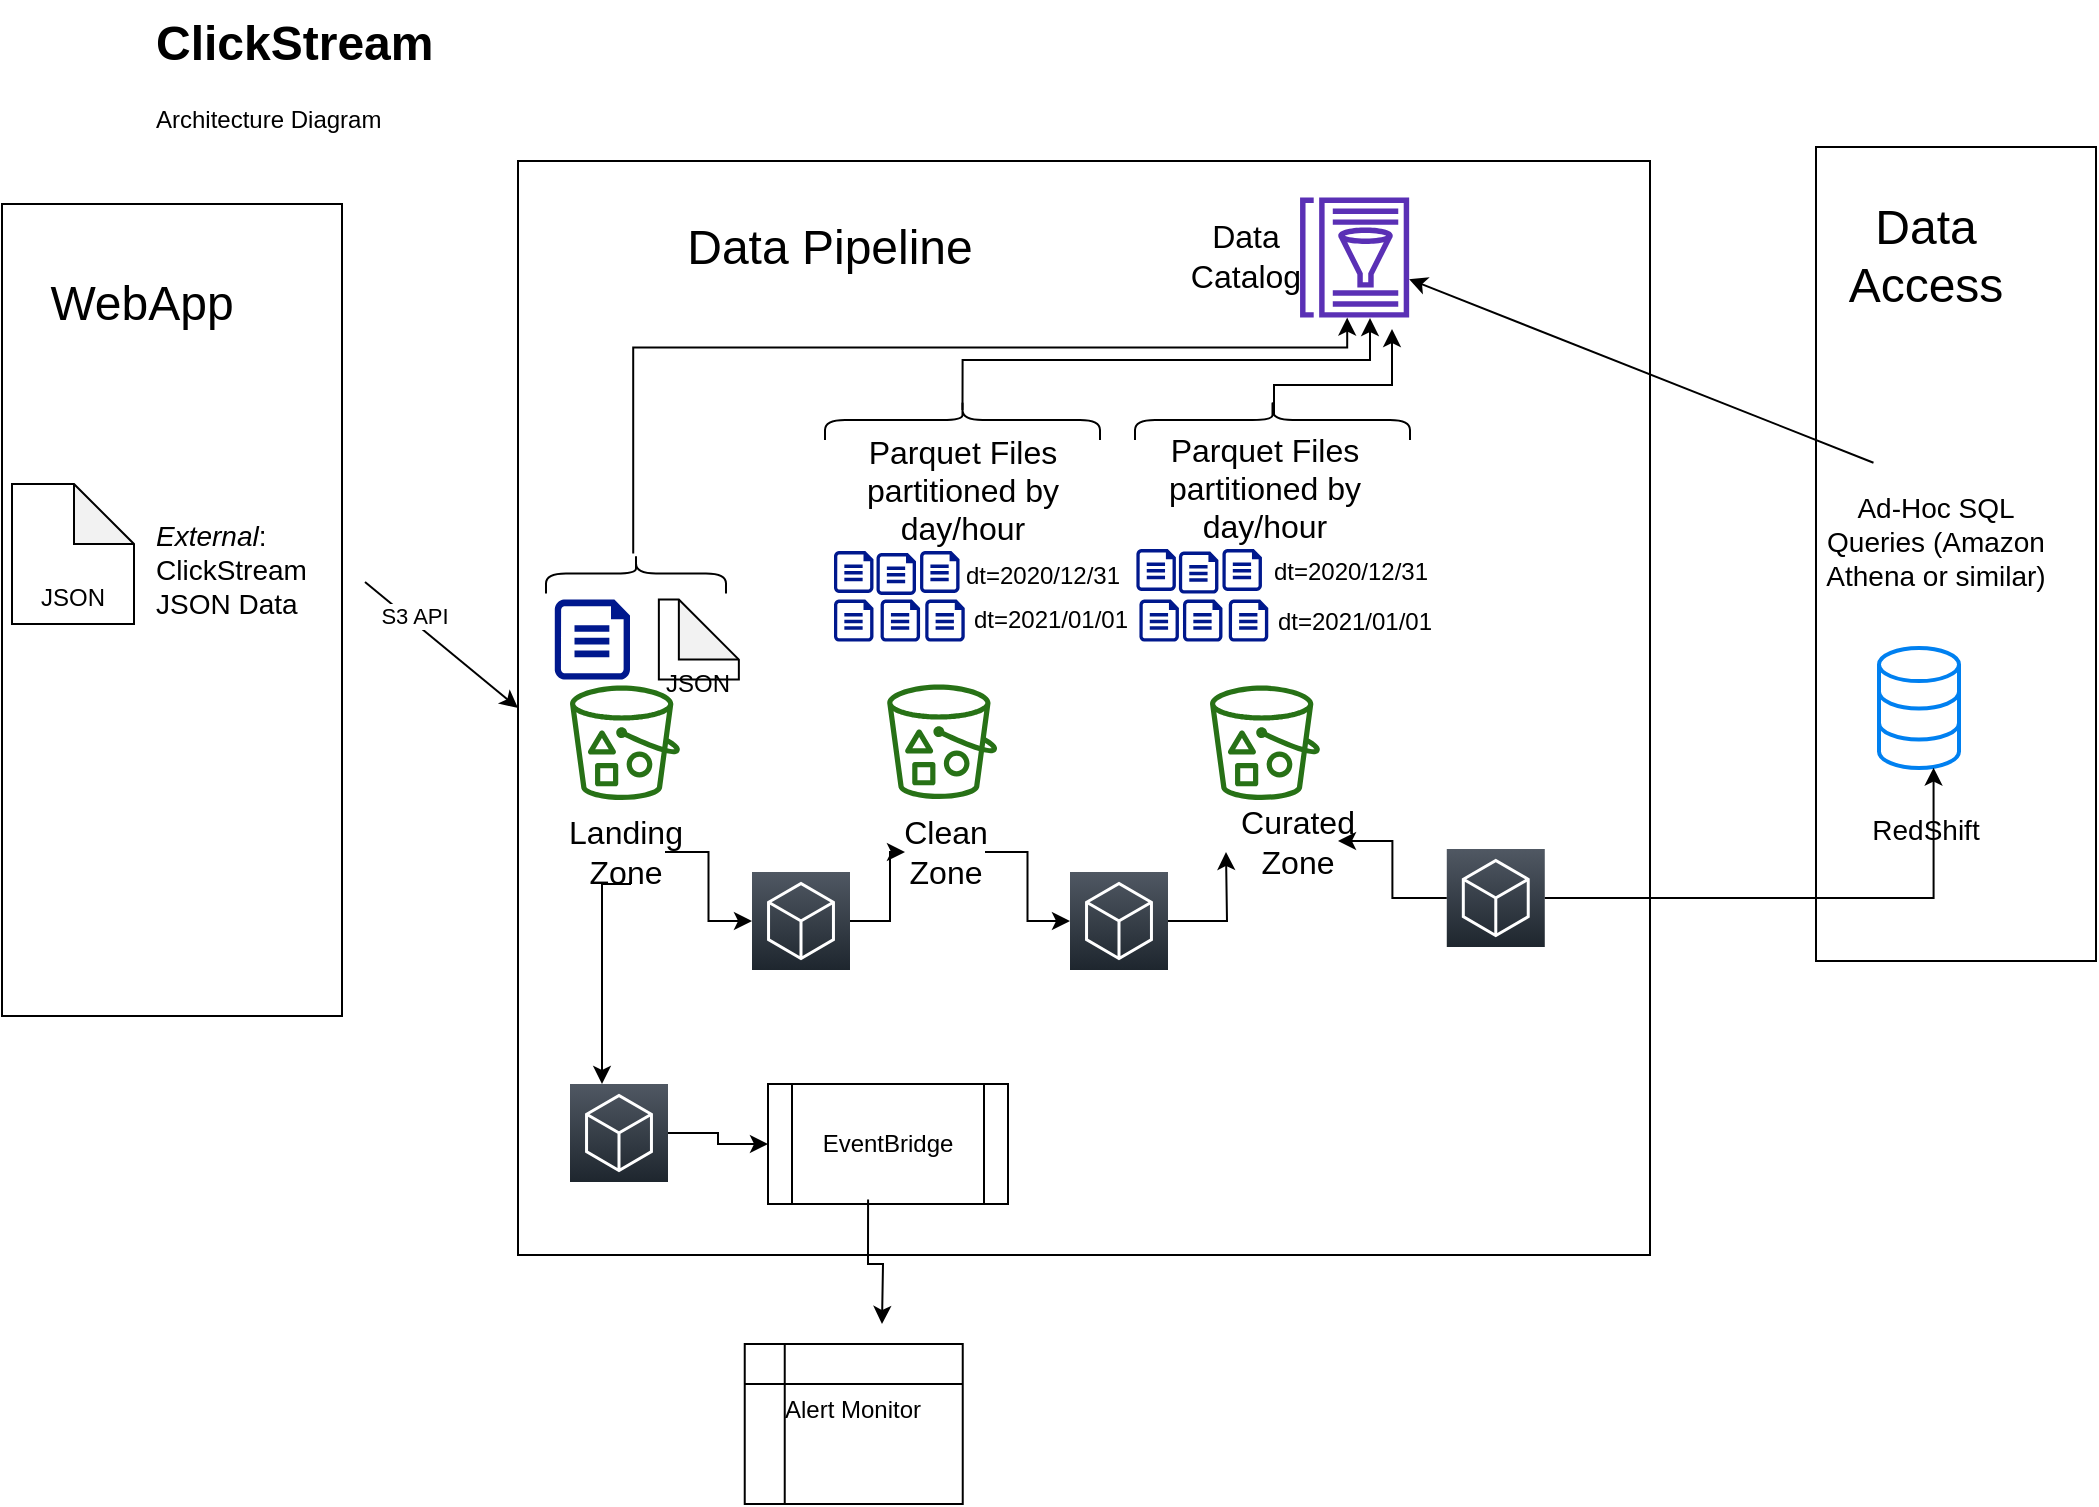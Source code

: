 <mxfile version="28.1.2">
  <diagram id="mUTb9pxzMLT0bge-f1Fd" name="Page-1">
    <mxGraphModel dx="2359" dy="681" grid="1" gridSize="10" guides="1" tooltips="1" connect="1" arrows="1" fold="1" page="1" pageScale="1" pageWidth="1000" pageHeight="400" math="0" shadow="0">
      <root>
        <mxCell id="0" />
        <mxCell id="1" parent="0" />
        <mxCell id="RHcwSjiIBb_lsm6HSe6R-1" value="" style="rounded=0;whiteSpace=wrap;html=1;" parent="1" vertex="1">
          <mxGeometry x="-970" y="110" width="170" height="406" as="geometry" />
        </mxCell>
        <mxCell id="RHcwSjiIBb_lsm6HSe6R-3" value="&lt;i&gt;External&lt;/i&gt;: ClickStream&lt;div&gt;JSON Data&lt;/div&gt;" style="text;html=1;strokeColor=none;fillColor=none;align=left;verticalAlign=middle;whiteSpace=wrap;rounded=0;fontSize=14;" parent="1" vertex="1">
          <mxGeometry x="-895" y="283" width="40" height="20" as="geometry" />
        </mxCell>
        <mxCell id="RHcwSjiIBb_lsm6HSe6R-5" value="&lt;div&gt;&lt;br&gt;&lt;/div&gt;&lt;div&gt;&lt;br&gt;&lt;/div&gt;&lt;div&gt;&lt;br&gt;&lt;/div&gt;&lt;div&gt;JSON&lt;/div&gt;" style="shape=note;whiteSpace=wrap;html=1;backgroundOutline=1;darkOpacity=0.05;" parent="1" vertex="1">
          <mxGeometry x="-965" y="250" width="61" height="70" as="geometry" />
        </mxCell>
        <mxCell id="RHcwSjiIBb_lsm6HSe6R-6" value="WebApp" style="text;html=1;strokeColor=none;fillColor=none;align=center;verticalAlign=middle;whiteSpace=wrap;rounded=0;fontSize=24;movable=1;resizable=1;rotatable=1;deletable=1;editable=1;locked=0;connectable=1;" parent="1" vertex="1">
          <mxGeometry x="-930" y="150" width="60" height="20" as="geometry" />
        </mxCell>
        <mxCell id="RHcwSjiIBb_lsm6HSe6R-12" value="" style="endArrow=classic;html=1;fontSize=14;exitX=0.893;exitY=0.84;exitDx=0;exitDy=0;exitPerimeter=0;entryX=0;entryY=0.5;entryDx=0;entryDy=0;" parent="1" target="RHcwSjiIBb_lsm6HSe6R-14" edge="1">
          <mxGeometry width="50" height="50" relative="1" as="geometry">
            <mxPoint x="-788.5" y="299" as="sourcePoint" />
            <mxPoint x="-716.5" y="298.258" as="targetPoint" />
          </mxGeometry>
        </mxCell>
        <mxCell id="0vZslAU4twVyiIt-fO-d-6" value="S3 API" style="edgeLabel;html=1;align=center;verticalAlign=middle;resizable=0;points=[];" vertex="1" connectable="0" parent="RHcwSjiIBb_lsm6HSe6R-12">
          <mxGeometry x="-0.403" y="2" relative="1" as="geometry">
            <mxPoint as="offset" />
          </mxGeometry>
        </mxCell>
        <mxCell id="RHcwSjiIBb_lsm6HSe6R-14" value="" style="rounded=0;whiteSpace=wrap;html=1;" parent="1" vertex="1">
          <mxGeometry x="-712" y="88.5" width="566" height="547" as="geometry" />
        </mxCell>
        <mxCell id="RHcwSjiIBb_lsm6HSe6R-15" value="Data Pipeline" style="text;html=1;strokeColor=none;fillColor=none;align=center;verticalAlign=middle;whiteSpace=wrap;rounded=0;fontSize=24;" parent="1" vertex="1">
          <mxGeometry x="-686" y="122" width="260" height="20" as="geometry" />
        </mxCell>
        <mxCell id="RHcwSjiIBb_lsm6HSe6R-16" value="" style="outlineConnect=0;fontColor=#232F3E;gradientColor=none;fillColor=#277116;strokeColor=none;dashed=0;verticalLabelPosition=bottom;verticalAlign=top;align=center;html=1;fontSize=12;fontStyle=0;aspect=fixed;pointerEvents=1;shape=mxgraph.aws4.bucket_with_objects;" parent="1" vertex="1">
          <mxGeometry x="-686" y="350.8" width="55" height="57.2" as="geometry" />
        </mxCell>
        <mxCell id="RHcwSjiIBb_lsm6HSe6R-17" value="" style="edgeStyle=orthogonalEdgeStyle;rounded=0;orthogonalLoop=1;jettySize=auto;html=1;fontSize=16;" parent="1" source="RHcwSjiIBb_lsm6HSe6R-18" target="RHcwSjiIBb_lsm6HSe6R-22" edge="1">
          <mxGeometry relative="1" as="geometry" />
        </mxCell>
        <mxCell id="RHcwSjiIBb_lsm6HSe6R-18" value="Landing Zone" style="text;html=1;strokeColor=none;fillColor=none;align=center;verticalAlign=middle;whiteSpace=wrap;rounded=0;fontSize=16;" parent="1" vertex="1">
          <mxGeometry x="-678.5" y="424" width="40" height="20" as="geometry" />
        </mxCell>
        <mxCell id="RHcwSjiIBb_lsm6HSe6R-19" value="" style="edgeStyle=orthogonalEdgeStyle;rounded=0;orthogonalLoop=1;jettySize=auto;html=1;fontSize=16;" parent="1" source="RHcwSjiIBb_lsm6HSe6R-20" target="RHcwSjiIBb_lsm6HSe6R-25" edge="1">
          <mxGeometry relative="1" as="geometry" />
        </mxCell>
        <mxCell id="RHcwSjiIBb_lsm6HSe6R-20" value="Clean Zone" style="text;html=1;strokeColor=none;fillColor=none;align=center;verticalAlign=middle;whiteSpace=wrap;rounded=0;fontSize=16;" parent="1" vertex="1">
          <mxGeometry x="-518.5" y="424" width="40" height="20" as="geometry" />
        </mxCell>
        <mxCell id="RHcwSjiIBb_lsm6HSe6R-21" value="" style="edgeStyle=orthogonalEdgeStyle;rounded=0;orthogonalLoop=1;jettySize=auto;html=1;fontSize=16;" parent="1" source="RHcwSjiIBb_lsm6HSe6R-22" target="RHcwSjiIBb_lsm6HSe6R-20" edge="1">
          <mxGeometry relative="1" as="geometry" />
        </mxCell>
        <mxCell id="RHcwSjiIBb_lsm6HSe6R-22" value="" style="gradientDirection=north;outlineConnect=0;fontColor=#232F3E;gradientColor=#505863;fillColor=#1E262E;strokeColor=#ffffff;dashed=0;verticalLabelPosition=bottom;verticalAlign=top;align=center;html=1;fontSize=12;fontStyle=0;aspect=fixed;shape=mxgraph.aws4.resourceIcon;resIcon=mxgraph.aws4.general;" parent="1" vertex="1">
          <mxGeometry x="-595" y="444" width="49" height="49" as="geometry" />
        </mxCell>
        <mxCell id="RHcwSjiIBb_lsm6HSe6R-23" value="" style="outlineConnect=0;fontColor=#232F3E;gradientColor=none;fillColor=#277116;strokeColor=none;dashed=0;verticalLabelPosition=bottom;verticalAlign=top;align=center;html=1;fontSize=12;fontStyle=0;aspect=fixed;pointerEvents=1;shape=mxgraph.aws4.bucket_with_objects;" parent="1" vertex="1">
          <mxGeometry x="-366" y="350.8" width="55" height="57.2" as="geometry" />
        </mxCell>
        <mxCell id="RHcwSjiIBb_lsm6HSe6R-24" value="" style="edgeStyle=orthogonalEdgeStyle;rounded=0;orthogonalLoop=1;jettySize=auto;html=1;fontSize=16;" parent="1" source="RHcwSjiIBb_lsm6HSe6R-25" edge="1">
          <mxGeometry relative="1" as="geometry">
            <mxPoint x="-358" y="434" as="targetPoint" />
          </mxGeometry>
        </mxCell>
        <mxCell id="RHcwSjiIBb_lsm6HSe6R-25" value="" style="gradientDirection=north;outlineConnect=0;fontColor=#232F3E;gradientColor=#505863;fillColor=#1E262E;strokeColor=#ffffff;dashed=0;verticalLabelPosition=bottom;verticalAlign=top;align=center;html=1;fontSize=12;fontStyle=0;aspect=fixed;shape=mxgraph.aws4.resourceIcon;resIcon=mxgraph.aws4.general;" parent="1" vertex="1">
          <mxGeometry x="-436" y="444" width="49" height="49" as="geometry" />
        </mxCell>
        <mxCell id="RHcwSjiIBb_lsm6HSe6R-27" value="" style="shape=curlyBracket;whiteSpace=wrap;html=1;rounded=1;fontSize=14;direction=south;" parent="1" vertex="1">
          <mxGeometry x="-698" y="284.8" width="90" height="20" as="geometry" />
        </mxCell>
        <mxCell id="RHcwSjiIBb_lsm6HSe6R-28" value="" style="aspect=fixed;pointerEvents=1;shadow=0;dashed=0;html=1;strokeColor=none;labelPosition=center;verticalLabelPosition=bottom;verticalAlign=top;align=center;fillColor=#00188D;shape=mxgraph.azure.file;fontSize=16;" parent="1" vertex="1">
          <mxGeometry x="-693.6" y="307.8" width="37.6" height="40" as="geometry" />
        </mxCell>
        <mxCell id="RHcwSjiIBb_lsm6HSe6R-29" value="Parquet Files partitioned by day/hour" style="text;html=1;strokeColor=none;fillColor=none;align=center;verticalAlign=middle;whiteSpace=wrap;rounded=0;fontSize=16;" parent="1" vertex="1">
          <mxGeometry x="-407.2" y="242" width="137.4" height="20" as="geometry" />
        </mxCell>
        <mxCell id="RHcwSjiIBb_lsm6HSe6R-33" value="Parquet Files partitioned by day/hour" style="text;html=1;strokeColor=none;fillColor=none;align=center;verticalAlign=middle;whiteSpace=wrap;rounded=0;fontSize=16;" parent="1" vertex="1">
          <mxGeometry x="-558.4" y="243" width="137.4" height="20" as="geometry" />
        </mxCell>
        <mxCell id="RHcwSjiIBb_lsm6HSe6R-37" value="" style="shape=curlyBracket;whiteSpace=wrap;html=1;rounded=1;fontSize=14;direction=south;" parent="1" vertex="1">
          <mxGeometry x="-403.5" y="208" width="137.5" height="20" as="geometry" />
        </mxCell>
        <mxCell id="RHcwSjiIBb_lsm6HSe6R-38" value="" style="shape=curlyBracket;whiteSpace=wrap;html=1;rounded=1;fontSize=14;direction=south;" parent="1" vertex="1">
          <mxGeometry x="-558.5" y="208" width="137.5" height="20" as="geometry" />
        </mxCell>
        <mxCell id="RHcwSjiIBb_lsm6HSe6R-39" value="" style="edgeStyle=orthogonalEdgeStyle;rounded=0;orthogonalLoop=1;jettySize=auto;html=1;fontSize=14;exitX=0.1;exitY=0.5;exitDx=0;exitDy=0;exitPerimeter=0;" parent="1" edge="1">
          <mxGeometry relative="1" as="geometry">
            <mxPoint x="-286" y="167" as="targetPoint" />
            <Array as="points">
              <mxPoint x="-490" y="188" />
              <mxPoint x="-286" y="188" />
            </Array>
            <mxPoint x="-489.75" y="213" as="sourcePoint" />
          </mxGeometry>
        </mxCell>
        <mxCell id="RHcwSjiIBb_lsm6HSe6R-43" value="&lt;div&gt;&lt;br&gt;&lt;/div&gt;&lt;div&gt;&lt;br&gt;&lt;/div&gt;&lt;div&gt;&lt;br&gt;&lt;/div&gt;&lt;div&gt;JSON&lt;/div&gt;" style="shape=note;whiteSpace=wrap;html=1;backgroundOutline=1;darkOpacity=0.05;" parent="1" vertex="1">
          <mxGeometry x="-641.57" y="307.8" width="40" height="40" as="geometry" />
        </mxCell>
        <mxCell id="RHcwSjiIBb_lsm6HSe6R-44" value="" style="outlineConnect=0;fontColor=#232F3E;gradientColor=none;fillColor=#5A30B5;strokeColor=none;dashed=0;verticalLabelPosition=bottom;verticalAlign=top;align=center;html=1;fontSize=12;fontStyle=0;aspect=fixed;pointerEvents=1;shape=mxgraph.aws4.glue_data_catalog;" parent="1" vertex="1">
          <mxGeometry x="-321.39" y="106.8" width="55.39" height="60" as="geometry" />
        </mxCell>
        <mxCell id="RHcwSjiIBb_lsm6HSe6R-45" value="" style="edgeStyle=orthogonalEdgeStyle;rounded=0;orthogonalLoop=1;jettySize=auto;html=1;fontSize=14;" parent="1" edge="1">
          <mxGeometry relative="1" as="geometry">
            <Array as="points">
              <mxPoint x="-654.39" y="181.8" />
              <mxPoint x="-297.39" y="181.8" />
            </Array>
            <mxPoint x="-297.39" y="166.8" as="targetPoint" />
            <mxPoint x="-654.39" y="284.8" as="sourcePoint" />
          </mxGeometry>
        </mxCell>
        <mxCell id="RHcwSjiIBb_lsm6HSe6R-66" value="" style="outlineConnect=0;fontColor=#232F3E;gradientColor=none;fillColor=#277116;strokeColor=none;dashed=0;verticalLabelPosition=bottom;verticalAlign=top;align=center;html=1;fontSize=12;fontStyle=0;aspect=fixed;pointerEvents=1;shape=mxgraph.aws4.bucket_with_objects;" parent="1" vertex="1">
          <mxGeometry x="-527.4" y="350.3" width="55" height="57.2" as="geometry" />
        </mxCell>
        <mxCell id="RHcwSjiIBb_lsm6HSe6R-67" value="" style="aspect=fixed;pointerEvents=1;shadow=0;dashed=0;html=1;strokeColor=none;labelPosition=center;verticalLabelPosition=bottom;verticalAlign=top;align=center;fillColor=#00188D;shape=mxgraph.azure.file;fontSize=16;" parent="1" vertex="1">
          <mxGeometry x="-402.8" y="282.5" width="19.74" height="21" as="geometry" />
        </mxCell>
        <mxCell id="RHcwSjiIBb_lsm6HSe6R-68" value="" style="aspect=fixed;pointerEvents=1;shadow=0;dashed=0;html=1;strokeColor=none;labelPosition=center;verticalLabelPosition=bottom;verticalAlign=top;align=center;fillColor=#00188D;shape=mxgraph.azure.file;fontSize=16;" parent="1" vertex="1">
          <mxGeometry x="-359.77" y="282.5" width="19.74" height="21" as="geometry" />
        </mxCell>
        <mxCell id="RHcwSjiIBb_lsm6HSe6R-69" value="" style="aspect=fixed;pointerEvents=1;shadow=0;dashed=0;html=1;strokeColor=none;labelPosition=center;verticalLabelPosition=bottom;verticalAlign=top;align=center;fillColor=#00188D;shape=mxgraph.azure.file;fontSize=16;" parent="1" vertex="1">
          <mxGeometry x="-554" y="283.5" width="19.74" height="21" as="geometry" />
        </mxCell>
        <mxCell id="RHcwSjiIBb_lsm6HSe6R-70" value="" style="aspect=fixed;pointerEvents=1;shadow=0;dashed=0;html=1;strokeColor=none;labelPosition=center;verticalLabelPosition=bottom;verticalAlign=top;align=center;fillColor=#00188D;shape=mxgraph.azure.file;fontSize=16;" parent="1" vertex="1">
          <mxGeometry x="-510.97" y="283.5" width="19.74" height="21" as="geometry" />
        </mxCell>
        <mxCell id="RHcwSjiIBb_lsm6HSe6R-71" value="" style="aspect=fixed;pointerEvents=1;shadow=0;dashed=0;html=1;strokeColor=none;labelPosition=center;verticalLabelPosition=bottom;verticalAlign=top;align=center;fillColor=#00188D;shape=mxgraph.azure.file;fontSize=16;" parent="1" vertex="1">
          <mxGeometry x="-508.37" y="307.8" width="19.74" height="21" as="geometry" />
        </mxCell>
        <mxCell id="RHcwSjiIBb_lsm6HSe6R-72" value="" style="aspect=fixed;pointerEvents=1;shadow=0;dashed=0;html=1;strokeColor=none;labelPosition=center;verticalLabelPosition=bottom;verticalAlign=top;align=center;fillColor=#00188D;shape=mxgraph.azure.file;fontSize=16;" parent="1" vertex="1">
          <mxGeometry x="-532.74" y="284.5" width="19.74" height="21" as="geometry" />
        </mxCell>
        <mxCell id="RHcwSjiIBb_lsm6HSe6R-73" value="dt=2020/12/31" style="text;html=1;strokeColor=none;fillColor=none;align=center;verticalAlign=middle;whiteSpace=wrap;rounded=0;fontSize=12;" parent="1" vertex="1">
          <mxGeometry x="-491.23" y="285.5" width="82.63" height="20" as="geometry" />
        </mxCell>
        <mxCell id="RHcwSjiIBb_lsm6HSe6R-75" value="dt=2020/12/31" style="text;html=1;strokeColor=none;fillColor=none;align=center;verticalAlign=middle;whiteSpace=wrap;rounded=0;fontSize=12;" parent="1" vertex="1">
          <mxGeometry x="-339.02" y="283.5" width="86.76" height="21" as="geometry" />
        </mxCell>
        <mxCell id="RHcwSjiIBb_lsm6HSe6R-76" value="dt=2021/01/01" style="text;html=1;strokeColor=none;fillColor=none;align=center;verticalAlign=middle;whiteSpace=wrap;rounded=0;fontSize=12;" parent="1" vertex="1">
          <mxGeometry x="-334.89" y="308.8" width="82.63" height="20" as="geometry" />
        </mxCell>
        <mxCell id="RHcwSjiIBb_lsm6HSe6R-79" value="" style="aspect=fixed;pointerEvents=1;shadow=0;dashed=0;html=1;strokeColor=none;labelPosition=center;verticalLabelPosition=bottom;verticalAlign=top;align=center;fillColor=#00188D;shape=mxgraph.azure.file;fontSize=16;" parent="1" vertex="1">
          <mxGeometry x="-530.71" y="307.8" width="19.74" height="21" as="geometry" />
        </mxCell>
        <mxCell id="RHcwSjiIBb_lsm6HSe6R-80" value="" style="aspect=fixed;pointerEvents=1;shadow=0;dashed=0;html=1;strokeColor=none;labelPosition=center;verticalLabelPosition=bottom;verticalAlign=top;align=center;fillColor=#00188D;shape=mxgraph.azure.file;fontSize=16;" parent="1" vertex="1">
          <mxGeometry x="-554" y="307.8" width="19.74" height="21" as="geometry" />
        </mxCell>
        <mxCell id="RHcwSjiIBb_lsm6HSe6R-81" value="" style="aspect=fixed;pointerEvents=1;shadow=0;dashed=0;html=1;strokeColor=none;labelPosition=center;verticalLabelPosition=bottom;verticalAlign=top;align=center;fillColor=#00188D;shape=mxgraph.azure.file;fontSize=16;" parent="1" vertex="1">
          <mxGeometry x="-381.54" y="283.8" width="19.74" height="21" as="geometry" />
        </mxCell>
        <mxCell id="RHcwSjiIBb_lsm6HSe6R-82" value="" style="aspect=fixed;pointerEvents=1;shadow=0;dashed=0;html=1;strokeColor=none;labelPosition=center;verticalLabelPosition=bottom;verticalAlign=top;align=center;fillColor=#00188D;shape=mxgraph.azure.file;fontSize=16;" parent="1" vertex="1">
          <mxGeometry x="-379.51" y="307.8" width="19.74" height="21" as="geometry" />
        </mxCell>
        <mxCell id="RHcwSjiIBb_lsm6HSe6R-83" value="" style="aspect=fixed;pointerEvents=1;shadow=0;dashed=0;html=1;strokeColor=none;labelPosition=center;verticalLabelPosition=bottom;verticalAlign=top;align=center;fillColor=#00188D;shape=mxgraph.azure.file;fontSize=16;" parent="1" vertex="1">
          <mxGeometry x="-401.28" y="307.8" width="19.74" height="21" as="geometry" />
        </mxCell>
        <mxCell id="RHcwSjiIBb_lsm6HSe6R-88" value="" style="aspect=fixed;pointerEvents=1;shadow=0;dashed=0;html=1;strokeColor=none;labelPosition=center;verticalLabelPosition=bottom;verticalAlign=top;align=center;fillColor=#00188D;shape=mxgraph.azure.file;fontSize=16;" parent="1" vertex="1">
          <mxGeometry x="-356.61" y="307.8" width="19.74" height="21" as="geometry" />
        </mxCell>
        <mxCell id="RHcwSjiIBb_lsm6HSe6R-89" value="dt=2021/01/01" style="text;html=1;strokeColor=none;fillColor=none;align=center;verticalAlign=middle;whiteSpace=wrap;rounded=0;fontSize=12;" parent="1" vertex="1">
          <mxGeometry x="-487" y="307.5" width="82.63" height="20" as="geometry" />
        </mxCell>
        <mxCell id="RHcwSjiIBb_lsm6HSe6R-90" value="Curated Zone" style="text;html=1;strokeColor=none;fillColor=none;align=center;verticalAlign=middle;whiteSpace=wrap;rounded=0;fontSize=16;" parent="1" vertex="1">
          <mxGeometry x="-342" y="418.5" width="40" height="20" as="geometry" />
        </mxCell>
        <mxCell id="RHcwSjiIBb_lsm6HSe6R-92" value="" style="edgeStyle=orthogonalEdgeStyle;rounded=0;orthogonalLoop=1;jettySize=auto;html=1;fontSize=14;exitX=0.1;exitY=0.5;exitDx=0;exitDy=0;exitPerimeter=0;" parent="1" edge="1">
          <mxGeometry relative="1" as="geometry">
            <mxPoint x="-275" y="172.5" as="targetPoint" />
            <Array as="points">
              <mxPoint x="-334" y="200.5" />
              <mxPoint x="-275" y="200.5" />
            </Array>
            <mxPoint x="-334" y="215.5" as="sourcePoint" />
          </mxGeometry>
        </mxCell>
        <mxCell id="RHcwSjiIBb_lsm6HSe6R-93" value="" style="rounded=0;whiteSpace=wrap;html=1;" parent="1" vertex="1">
          <mxGeometry x="-63" y="81.5" width="140" height="407" as="geometry" />
        </mxCell>
        <mxCell id="RHcwSjiIBb_lsm6HSe6R-94" value="Data Access" style="text;html=1;strokeColor=none;fillColor=none;align=center;verticalAlign=middle;whiteSpace=wrap;rounded=0;fontSize=24;" parent="1" vertex="1">
          <mxGeometry x="-73" y="125.5" width="130" height="20" as="geometry" />
        </mxCell>
        <mxCell id="RHcwSjiIBb_lsm6HSe6R-97" value="" style="shape=image;html=1;verticalAlign=top;verticalLabelPosition=bottom;labelBackgroundColor=#ffffff;imageAspect=0;aspect=fixed;image=https://cdn2.iconfinder.com/data/icons/strongicon-vol-24-free/24/filetype-15-128.png;fontSize=14;align=left;" parent="1" vertex="1">
          <mxGeometry x="-34.25" y="200.0" width="52.5" height="52.5" as="geometry" />
        </mxCell>
        <mxCell id="RHcwSjiIBb_lsm6HSe6R-98" value="Ad-Hoc SQL Queries (Amazon Athena or similar)" style="text;html=1;strokeColor=none;fillColor=none;align=center;verticalAlign=middle;whiteSpace=wrap;rounded=0;fontSize=14;" parent="1" vertex="1">
          <mxGeometry x="-63" y="269" width="120" height="20" as="geometry" />
        </mxCell>
        <mxCell id="RHcwSjiIBb_lsm6HSe6R-102" value="" style="endArrow=classic;html=1;fontSize=24;exitX=0;exitY=0.75;exitDx=0;exitDy=0;" parent="1" edge="1" target="RHcwSjiIBb_lsm6HSe6R-44" source="RHcwSjiIBb_lsm6HSe6R-97">
          <mxGeometry width="50" height="50" relative="1" as="geometry">
            <mxPoint x="-32" y="343" as="sourcePoint" />
            <mxPoint x="-112" y="320" as="targetPoint" />
          </mxGeometry>
        </mxCell>
        <mxCell id="0vZslAU4twVyiIt-fO-d-4" value="" style="html=1;verticalLabelPosition=bottom;align=center;labelBackgroundColor=#ffffff;verticalAlign=top;strokeWidth=2;strokeColor=#0080F0;shadow=0;dashed=0;shape=mxgraph.ios7.icons.data;fontSize=16;" vertex="1" parent="1">
          <mxGeometry x="-31.5" y="332" width="40" height="60" as="geometry" />
        </mxCell>
        <mxCell id="0vZslAU4twVyiIt-fO-d-5" value="RedShift" style="text;html=1;strokeColor=none;fillColor=none;align=center;verticalAlign=middle;whiteSpace=wrap;rounded=0;fontSize=14;" vertex="1" parent="1">
          <mxGeometry x="-68" y="412.5" width="120" height="20" as="geometry" />
        </mxCell>
        <mxCell id="0vZslAU4twVyiIt-fO-d-8" value="Data Catalog" style="text;html=1;strokeColor=none;fillColor=none;align=center;verticalAlign=middle;whiteSpace=wrap;rounded=0;fontSize=16;" vertex="1" parent="1">
          <mxGeometry x="-368" y="125.5" width="40" height="20" as="geometry" />
        </mxCell>
        <mxCell id="0vZslAU4twVyiIt-fO-d-10" value="" style="gradientDirection=north;outlineConnect=0;fontColor=#232F3E;gradientColor=#505863;fillColor=#1E262E;strokeColor=#ffffff;dashed=0;verticalLabelPosition=bottom;verticalAlign=top;align=center;html=1;fontSize=12;fontStyle=0;aspect=fixed;shape=mxgraph.aws4.resourceIcon;resIcon=mxgraph.aws4.general;" vertex="1" parent="1">
          <mxGeometry x="-247.61" y="432.5" width="49" height="49" as="geometry" />
        </mxCell>
        <mxCell id="0vZslAU4twVyiIt-fO-d-12" value="" style="edgeStyle=orthogonalEdgeStyle;rounded=0;orthogonalLoop=1;jettySize=auto;html=1;fontSize=16;" edge="1" parent="1" source="0vZslAU4twVyiIt-fO-d-10" target="RHcwSjiIBb_lsm6HSe6R-90">
          <mxGeometry relative="1" as="geometry">
            <mxPoint x="-261" y="450" as="targetPoint" />
            <mxPoint x="-290" y="485" as="sourcePoint" />
          </mxGeometry>
        </mxCell>
        <mxCell id="0vZslAU4twVyiIt-fO-d-11" value="" style="edgeStyle=orthogonalEdgeStyle;rounded=0;orthogonalLoop=1;jettySize=auto;html=1;entryX=0.682;entryY=0.997;entryDx=0;entryDy=0;entryPerimeter=0;" edge="1" parent="1" source="0vZslAU4twVyiIt-fO-d-10" target="0vZslAU4twVyiIt-fO-d-4">
          <mxGeometry relative="1" as="geometry">
            <mxPoint x="-40" y="380" as="sourcePoint" />
            <mxPoint x="-90" y="380" as="targetPoint" />
          </mxGeometry>
        </mxCell>
        <mxCell id="0vZslAU4twVyiIt-fO-d-13" value="EventBridge" style="shape=process;whiteSpace=wrap;html=1;backgroundOutline=1;" vertex="1" parent="1">
          <mxGeometry x="-587" y="550" width="120" height="60" as="geometry" />
        </mxCell>
        <mxCell id="0vZslAU4twVyiIt-fO-d-14" value="" style="edgeStyle=orthogonalEdgeStyle;rounded=0;orthogonalLoop=1;jettySize=auto;html=1;fontSize=16;" edge="1" parent="1" target="0vZslAU4twVyiIt-fO-d-15">
          <mxGeometry relative="1" as="geometry">
            <mxPoint x="-848.6" y="412.5" as="targetPoint" />
            <mxPoint x="-656" y="449" as="sourcePoint" />
            <Array as="points">
              <mxPoint x="-656" y="450" />
              <mxPoint x="-670" y="450" />
              <mxPoint x="-670" y="575" />
            </Array>
          </mxGeometry>
        </mxCell>
        <mxCell id="0vZslAU4twVyiIt-fO-d-18" value="" style="edgeStyle=orthogonalEdgeStyle;rounded=0;orthogonalLoop=1;jettySize=auto;html=1;" edge="1" parent="1" source="0vZslAU4twVyiIt-fO-d-15" target="0vZslAU4twVyiIt-fO-d-13">
          <mxGeometry relative="1" as="geometry" />
        </mxCell>
        <mxCell id="0vZslAU4twVyiIt-fO-d-15" value="" style="gradientDirection=north;outlineConnect=0;fontColor=#232F3E;gradientColor=#505863;fillColor=#1E262E;strokeColor=#ffffff;dashed=0;verticalLabelPosition=bottom;verticalAlign=top;align=center;html=1;fontSize=12;fontStyle=0;aspect=fixed;shape=mxgraph.aws4.resourceIcon;resIcon=mxgraph.aws4.general;" vertex="1" parent="1">
          <mxGeometry x="-686" y="550" width="49" height="49" as="geometry" />
        </mxCell>
        <mxCell id="0vZslAU4twVyiIt-fO-d-16" value="" style="edgeStyle=orthogonalEdgeStyle;rounded=0;orthogonalLoop=1;jettySize=auto;html=1;fontSize=16;exitX=0.417;exitY=0.963;exitDx=0;exitDy=0;exitPerimeter=0;" edge="1" parent="1" source="0vZslAU4twVyiIt-fO-d-13">
          <mxGeometry relative="1" as="geometry">
            <mxPoint x="-547" y="670" as="sourcePoint" />
            <mxPoint x="-530" y="670" as="targetPoint" />
          </mxGeometry>
        </mxCell>
        <mxCell id="0vZslAU4twVyiIt-fO-d-17" value="Alert Monitor&lt;div&gt;&lt;br&gt;&lt;/div&gt;" style="shape=internalStorage;whiteSpace=wrap;html=1;backgroundOutline=1;" vertex="1" parent="1">
          <mxGeometry x="-598.63" y="680" width="109" height="80" as="geometry" />
        </mxCell>
        <mxCell id="0vZslAU4twVyiIt-fO-d-21" value="&lt;h1 style=&quot;margin-top: 0px;&quot;&gt;ClickStream&lt;/h1&gt;&lt;div&gt;Architecture Diagram&lt;/div&gt;" style="text;html=1;whiteSpace=wrap;overflow=hidden;rounded=0;" vertex="1" parent="1">
          <mxGeometry x="-895" y="8.5" width="162" height="80" as="geometry" />
        </mxCell>
      </root>
    </mxGraphModel>
  </diagram>
</mxfile>
